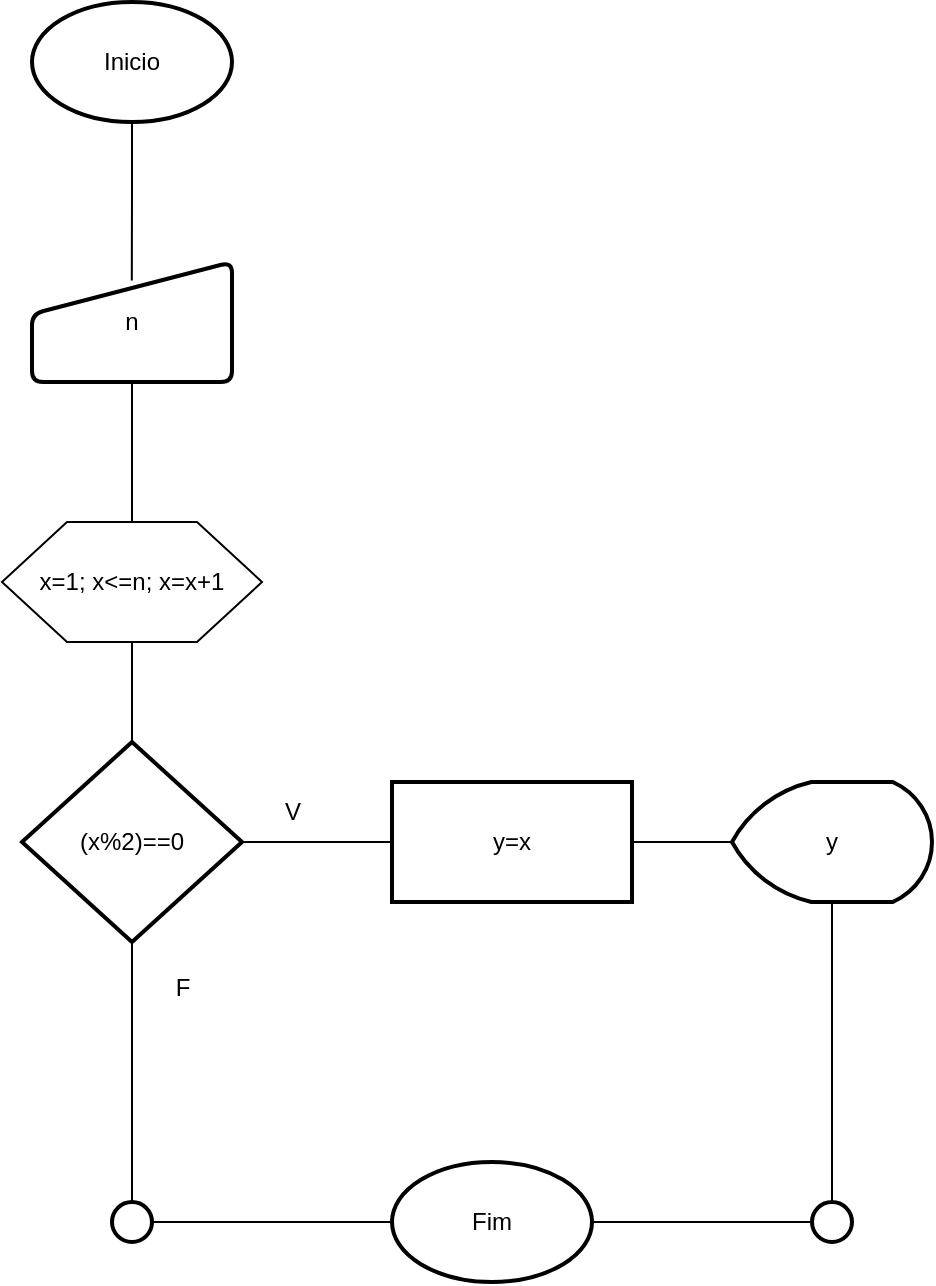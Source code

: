 <mxfile version="21.6.9" type="github">
  <diagram name="Página-1" id="8o5IxSCEHMS7LYWd8NnA">
    <mxGraphModel dx="839" dy="523" grid="1" gridSize="10" guides="1" tooltips="1" connect="1" arrows="1" fold="1" page="1" pageScale="1" pageWidth="827" pageHeight="1169" math="0" shadow="0">
      <root>
        <mxCell id="0" />
        <mxCell id="1" parent="0" />
        <mxCell id="n_XO9n0iTlKayq6ap0t7-18" value="" style="edgeStyle=orthogonalEdgeStyle;rounded=0;orthogonalLoop=1;jettySize=auto;html=1;endArrow=none;endFill=0;entryX=0.499;entryY=0.155;entryDx=0;entryDy=0;entryPerimeter=0;" edge="1" parent="1" source="n_XO9n0iTlKayq6ap0t7-1" target="n_XO9n0iTlKayq6ap0t7-2">
          <mxGeometry relative="1" as="geometry" />
        </mxCell>
        <mxCell id="n_XO9n0iTlKayq6ap0t7-1" value="Inicio" style="strokeWidth=2;html=1;shape=mxgraph.flowchart.start_1;whiteSpace=wrap;" vertex="1" parent="1">
          <mxGeometry x="50" y="60" width="100" height="60" as="geometry" />
        </mxCell>
        <mxCell id="n_XO9n0iTlKayq6ap0t7-17" value="" style="edgeStyle=orthogonalEdgeStyle;rounded=0;orthogonalLoop=1;jettySize=auto;html=1;endArrow=none;endFill=0;" edge="1" parent="1" source="n_XO9n0iTlKayq6ap0t7-2" target="n_XO9n0iTlKayq6ap0t7-6">
          <mxGeometry relative="1" as="geometry" />
        </mxCell>
        <mxCell id="n_XO9n0iTlKayq6ap0t7-2" value="n" style="html=1;strokeWidth=2;shape=manualInput;whiteSpace=wrap;rounded=1;size=26;arcSize=11;" vertex="1" parent="1">
          <mxGeometry x="50" y="190" width="100" height="60" as="geometry" />
        </mxCell>
        <mxCell id="n_XO9n0iTlKayq6ap0t7-8" value="" style="edgeStyle=orthogonalEdgeStyle;rounded=0;orthogonalLoop=1;jettySize=auto;html=1;endArrow=none;endFill=0;" edge="1" parent="1" source="n_XO9n0iTlKayq6ap0t7-6">
          <mxGeometry relative="1" as="geometry">
            <mxPoint x="100" y="430" as="targetPoint" />
          </mxGeometry>
        </mxCell>
        <mxCell id="n_XO9n0iTlKayq6ap0t7-6" value="x=1; x&amp;lt;=n; x=x+1" style="shape=hexagon;perimeter=hexagonPerimeter2;whiteSpace=wrap;html=1;size=0.25" vertex="1" parent="1">
          <mxGeometry x="35" y="320" width="130" height="60" as="geometry" />
        </mxCell>
        <mxCell id="n_XO9n0iTlKayq6ap0t7-11" value="" style="edgeStyle=orthogonalEdgeStyle;rounded=0;orthogonalLoop=1;jettySize=auto;html=1;endArrow=none;endFill=0;" edge="1" parent="1" source="n_XO9n0iTlKayq6ap0t7-9" target="n_XO9n0iTlKayq6ap0t7-10">
          <mxGeometry relative="1" as="geometry" />
        </mxCell>
        <mxCell id="n_XO9n0iTlKayq6ap0t7-26" style="edgeStyle=orthogonalEdgeStyle;rounded=0;orthogonalLoop=1;jettySize=auto;html=1;entryX=0.5;entryY=0;entryDx=0;entryDy=0;endArrow=none;endFill=0;" edge="1" parent="1" source="n_XO9n0iTlKayq6ap0t7-9" target="n_XO9n0iTlKayq6ap0t7-24">
          <mxGeometry relative="1" as="geometry" />
        </mxCell>
        <mxCell id="n_XO9n0iTlKayq6ap0t7-9" value="(x%2)==0" style="strokeWidth=2;html=1;shape=mxgraph.flowchart.decision;whiteSpace=wrap;" vertex="1" parent="1">
          <mxGeometry x="45" y="430" width="110" height="100" as="geometry" />
        </mxCell>
        <mxCell id="n_XO9n0iTlKayq6ap0t7-15" value="" style="edgeStyle=orthogonalEdgeStyle;rounded=0;orthogonalLoop=1;jettySize=auto;html=1;endArrow=none;endFill=0;" edge="1" parent="1" source="n_XO9n0iTlKayq6ap0t7-10" target="n_XO9n0iTlKayq6ap0t7-13">
          <mxGeometry relative="1" as="geometry" />
        </mxCell>
        <mxCell id="n_XO9n0iTlKayq6ap0t7-10" value="y=x" style="whiteSpace=wrap;html=1;strokeWidth=2;" vertex="1" parent="1">
          <mxGeometry x="230" y="450" width="120" height="60" as="geometry" />
        </mxCell>
        <mxCell id="n_XO9n0iTlKayq6ap0t7-22" value="" style="edgeStyle=orthogonalEdgeStyle;rounded=0;orthogonalLoop=1;jettySize=auto;html=1;endArrow=none;endFill=0;" edge="1" parent="1" source="n_XO9n0iTlKayq6ap0t7-13" target="n_XO9n0iTlKayq6ap0t7-21">
          <mxGeometry relative="1" as="geometry" />
        </mxCell>
        <mxCell id="n_XO9n0iTlKayq6ap0t7-13" value="y" style="strokeWidth=2;html=1;shape=mxgraph.flowchart.display;whiteSpace=wrap;" vertex="1" parent="1">
          <mxGeometry x="400" y="450" width="100" height="60" as="geometry" />
        </mxCell>
        <mxCell id="n_XO9n0iTlKayq6ap0t7-23" value="" style="edgeStyle=orthogonalEdgeStyle;rounded=0;orthogonalLoop=1;jettySize=auto;html=1;endArrow=none;endFill=0;" edge="1" parent="1" source="n_XO9n0iTlKayq6ap0t7-14" target="n_XO9n0iTlKayq6ap0t7-21">
          <mxGeometry relative="1" as="geometry" />
        </mxCell>
        <mxCell id="n_XO9n0iTlKayq6ap0t7-14" value="Fim" style="strokeWidth=2;html=1;shape=mxgraph.flowchart.start_1;whiteSpace=wrap;" vertex="1" parent="1">
          <mxGeometry x="230" y="640" width="100" height="60" as="geometry" />
        </mxCell>
        <mxCell id="n_XO9n0iTlKayq6ap0t7-19" value="V" style="text;html=1;align=center;verticalAlign=middle;resizable=0;points=[];autosize=1;strokeColor=none;fillColor=none;" vertex="1" parent="1">
          <mxGeometry x="165" y="450" width="30" height="30" as="geometry" />
        </mxCell>
        <mxCell id="n_XO9n0iTlKayq6ap0t7-21" value="" style="ellipse;whiteSpace=wrap;html=1;strokeWidth=2;" vertex="1" parent="1">
          <mxGeometry x="440" y="660" width="20" height="20" as="geometry" />
        </mxCell>
        <mxCell id="n_XO9n0iTlKayq6ap0t7-27" style="edgeStyle=orthogonalEdgeStyle;rounded=0;orthogonalLoop=1;jettySize=auto;html=1;endArrow=none;endFill=0;" edge="1" parent="1" source="n_XO9n0iTlKayq6ap0t7-24" target="n_XO9n0iTlKayq6ap0t7-14">
          <mxGeometry relative="1" as="geometry" />
        </mxCell>
        <mxCell id="n_XO9n0iTlKayq6ap0t7-24" value="" style="ellipse;whiteSpace=wrap;html=1;strokeWidth=2;" vertex="1" parent="1">
          <mxGeometry x="90" y="660" width="20" height="20" as="geometry" />
        </mxCell>
        <mxCell id="n_XO9n0iTlKayq6ap0t7-28" value="F" style="text;html=1;align=center;verticalAlign=middle;resizable=0;points=[];autosize=1;strokeColor=none;fillColor=none;" vertex="1" parent="1">
          <mxGeometry x="110" y="538" width="30" height="30" as="geometry" />
        </mxCell>
      </root>
    </mxGraphModel>
  </diagram>
</mxfile>
